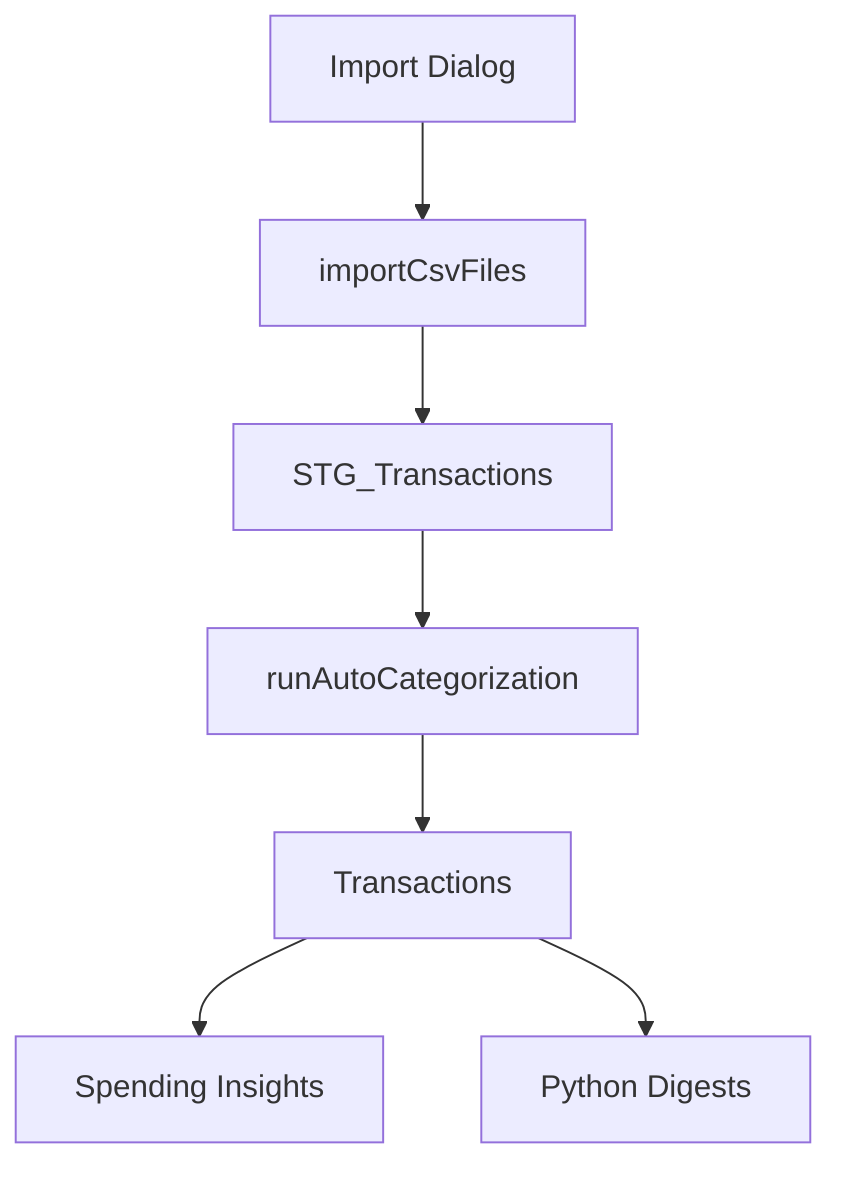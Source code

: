 %% Mermaid diagram for Personal Capital data flow
flowchart TD
  A[Import Dialog] --> B[importCsvFiles]
  B --> C[STG_Transactions]
  C --> D[runAutoCategorization]
  D --> E[Transactions]
  E --> F[Spending Insights]
  E --> G[Python Digests]